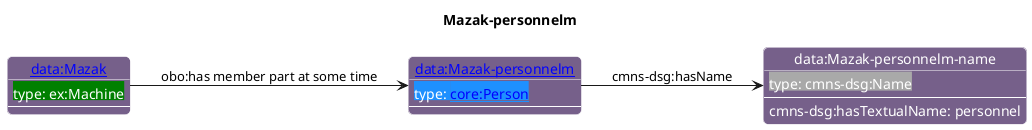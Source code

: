 @startuml
skinparam linetype polyline
left to right direction
title Mazak-personnelm

skinparam roundCorner 10

skinparam object {
  BackgroundColor 76608A
  fontColor White
  BorderColor White 
  FontName Helvetica   
}

skinparam class{
   BackgroundColor White
   fontColor black
   FontStyle bold
   FontName Helvetica
}

object "[[./Mazak-personnelm.html data:Mazak-personnelm]]" as o1 #76608A {
 <back:#1E90FF>type: [[https://spec.industrialontologies.org/ontology/core/Core/Person core:Person]]</back> 
---
 }
object "data:Mazak-personnelm-name" as o2 #76608A {
 <back:#DarkGrey>type: cmns-dsg:Name</back> 
---
 }
object "[[./Mazak.html data:Mazak]]" as o3 #76608A {
 <back:#Green>type: ex:Machine</back> 
---
 }
o1 --> o2 : cmns-dsg:hasName
o2 : cmns-dsg:hasTextualName: personnel
o3 --> o1 : obo:has member part at some time
@enduml

